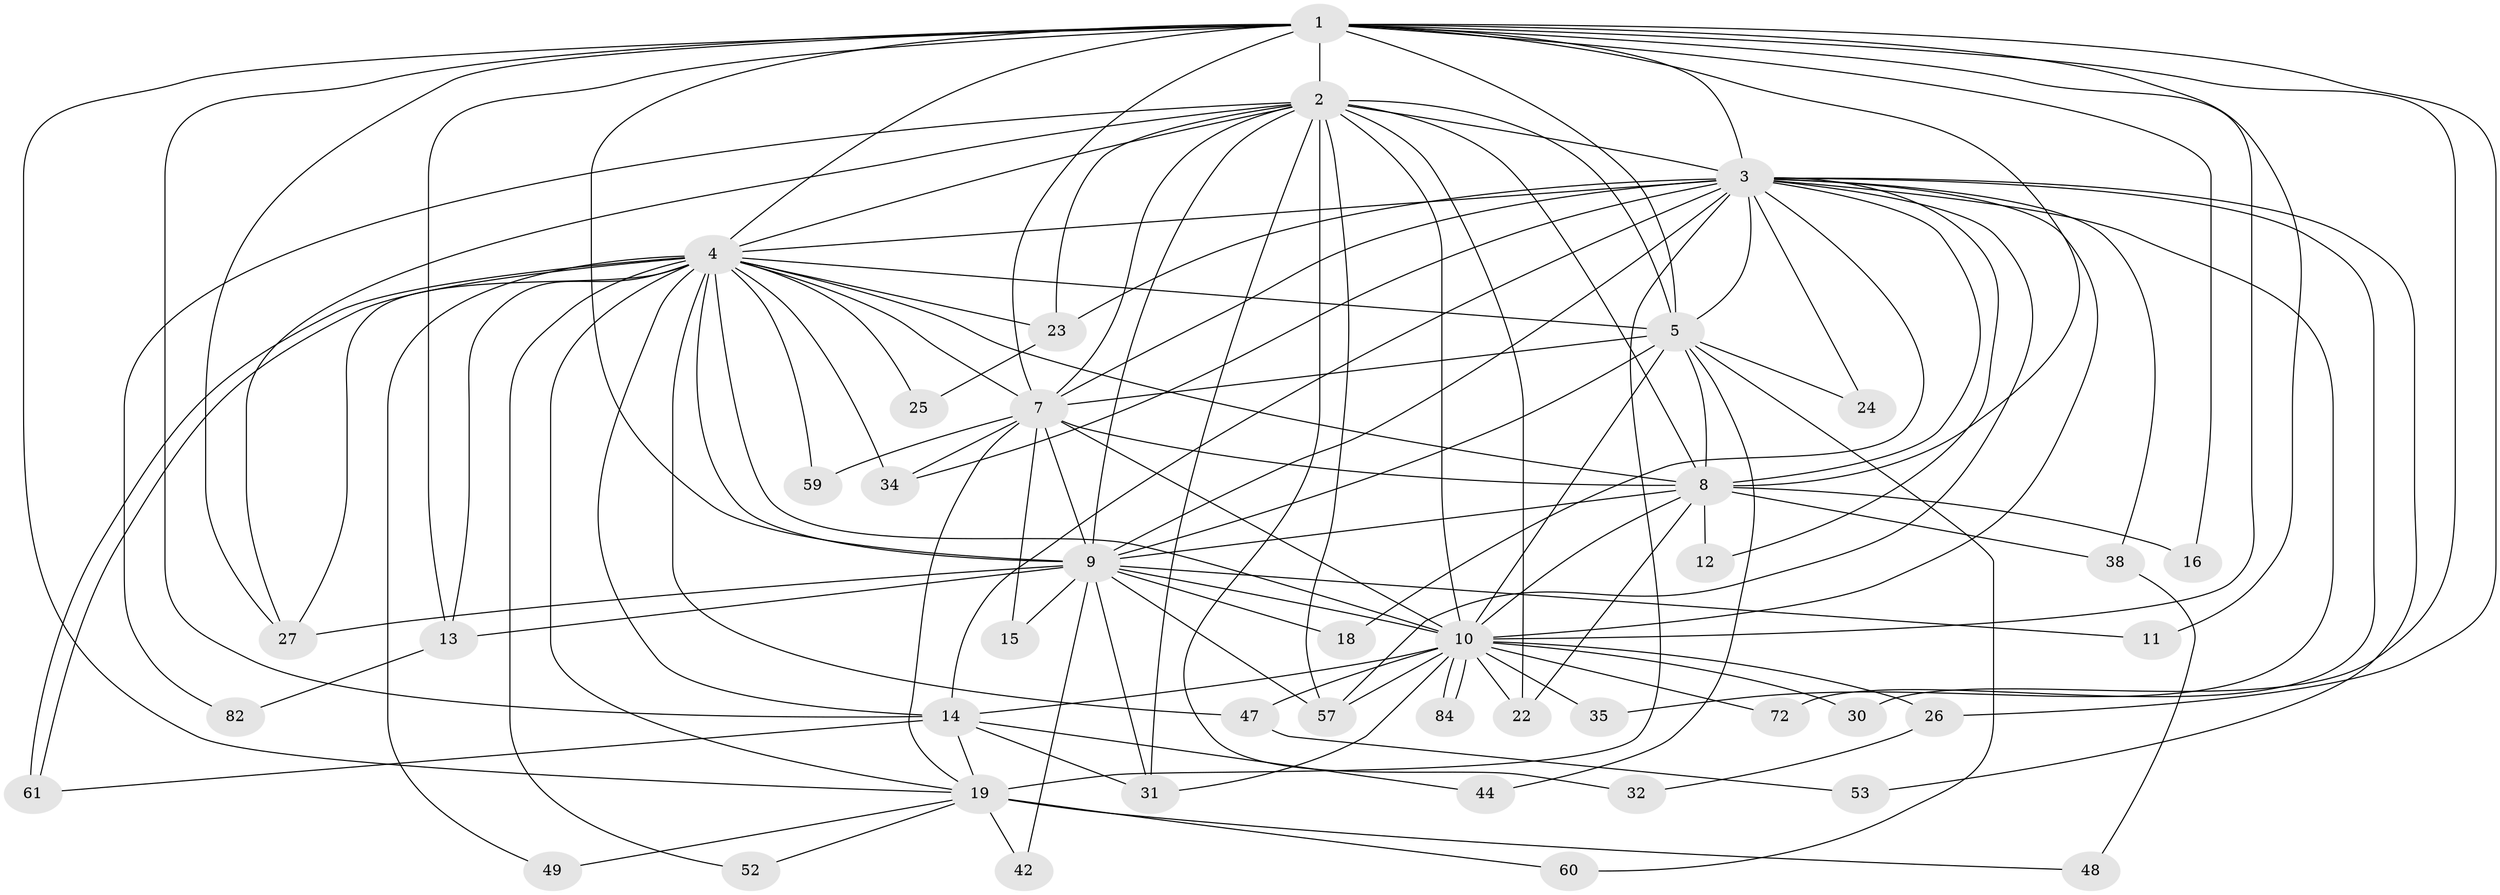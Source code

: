 // original degree distribution, {19: 0.011627906976744186, 15: 0.023255813953488372, 32: 0.011627906976744186, 33: 0.011627906976744186, 14: 0.011627906976744186, 17: 0.011627906976744186, 13: 0.011627906976744186, 20: 0.011627906976744186, 22: 0.011627906976744186, 2: 0.6046511627906976, 4: 0.09302325581395349, 5: 0.023255813953488372, 3: 0.13953488372093023, 6: 0.023255813953488372}
// Generated by graph-tools (version 1.1) at 2025/14/03/09/25 04:14:13]
// undirected, 43 vertices, 120 edges
graph export_dot {
graph [start="1"]
  node [color=gray90,style=filled];
  1;
  2 [super="+66+79+86+6+29"];
  3 [super="+54"];
  4 [super="+58+45+55+33+64+81"];
  5 [super="+74+71"];
  7 [super="+36"];
  8;
  9 [super="+17"];
  10;
  11;
  12;
  13 [super="+46"];
  14 [super="+77+37"];
  15;
  16;
  18 [super="+20"];
  19 [super="+21+28+39"];
  22;
  23 [super="+75"];
  24;
  25;
  26;
  27 [super="+56"];
  30;
  31 [super="+51"];
  32;
  34 [super="+78"];
  35;
  38;
  42;
  44;
  47 [super="+80"];
  48;
  49;
  52;
  53;
  57 [super="+73"];
  59;
  60;
  61;
  72;
  82;
  84;
  1 -- 2 [weight=3];
  1 -- 3;
  1 -- 4;
  1 -- 5 [weight=2];
  1 -- 7;
  1 -- 8;
  1 -- 9;
  1 -- 10;
  1 -- 11;
  1 -- 13;
  1 -- 16;
  1 -- 26;
  1 -- 27;
  1 -- 30;
  1 -- 14;
  1 -- 19;
  2 -- 3 [weight=3];
  2 -- 4 [weight=4];
  2 -- 5 [weight=2];
  2 -- 7 [weight=3];
  2 -- 8 [weight=2];
  2 -- 9 [weight=2];
  2 -- 10 [weight=3];
  2 -- 23;
  2 -- 27;
  2 -- 57;
  2 -- 32;
  2 -- 82;
  2 -- 22;
  2 -- 31 [weight=2];
  3 -- 4 [weight=2];
  3 -- 5;
  3 -- 7 [weight=2];
  3 -- 8;
  3 -- 9 [weight=2];
  3 -- 10;
  3 -- 12;
  3 -- 14 [weight=2];
  3 -- 18 [weight=2];
  3 -- 19 [weight=4];
  3 -- 23;
  3 -- 24;
  3 -- 35;
  3 -- 38;
  3 -- 53;
  3 -- 72;
  3 -- 34;
  3 -- 57;
  4 -- 5;
  4 -- 7 [weight=2];
  4 -- 8;
  4 -- 9 [weight=4];
  4 -- 10 [weight=2];
  4 -- 13;
  4 -- 14 [weight=2];
  4 -- 25;
  4 -- 34;
  4 -- 47 [weight=2];
  4 -- 49;
  4 -- 52;
  4 -- 59;
  4 -- 61;
  4 -- 61;
  4 -- 27;
  4 -- 23;
  4 -- 19 [weight=2];
  5 -- 7 [weight=2];
  5 -- 8;
  5 -- 9;
  5 -- 10;
  5 -- 24;
  5 -- 44;
  5 -- 60;
  7 -- 8;
  7 -- 9;
  7 -- 10;
  7 -- 15;
  7 -- 34;
  7 -- 59;
  7 -- 19;
  8 -- 9;
  8 -- 10;
  8 -- 12;
  8 -- 16;
  8 -- 22;
  8 -- 38;
  9 -- 10;
  9 -- 11;
  9 -- 15;
  9 -- 18;
  9 -- 42;
  9 -- 57;
  9 -- 27;
  9 -- 31;
  9 -- 13;
  10 -- 22;
  10 -- 26;
  10 -- 30;
  10 -- 31;
  10 -- 35;
  10 -- 47;
  10 -- 57;
  10 -- 72;
  10 -- 84;
  10 -- 84;
  10 -- 14;
  13 -- 82;
  14 -- 19;
  14 -- 44;
  14 -- 61;
  14 -- 31;
  19 -- 48;
  19 -- 52;
  19 -- 42;
  19 -- 49;
  19 -- 60;
  23 -- 25;
  26 -- 32;
  38 -- 48;
  47 -- 53;
}
